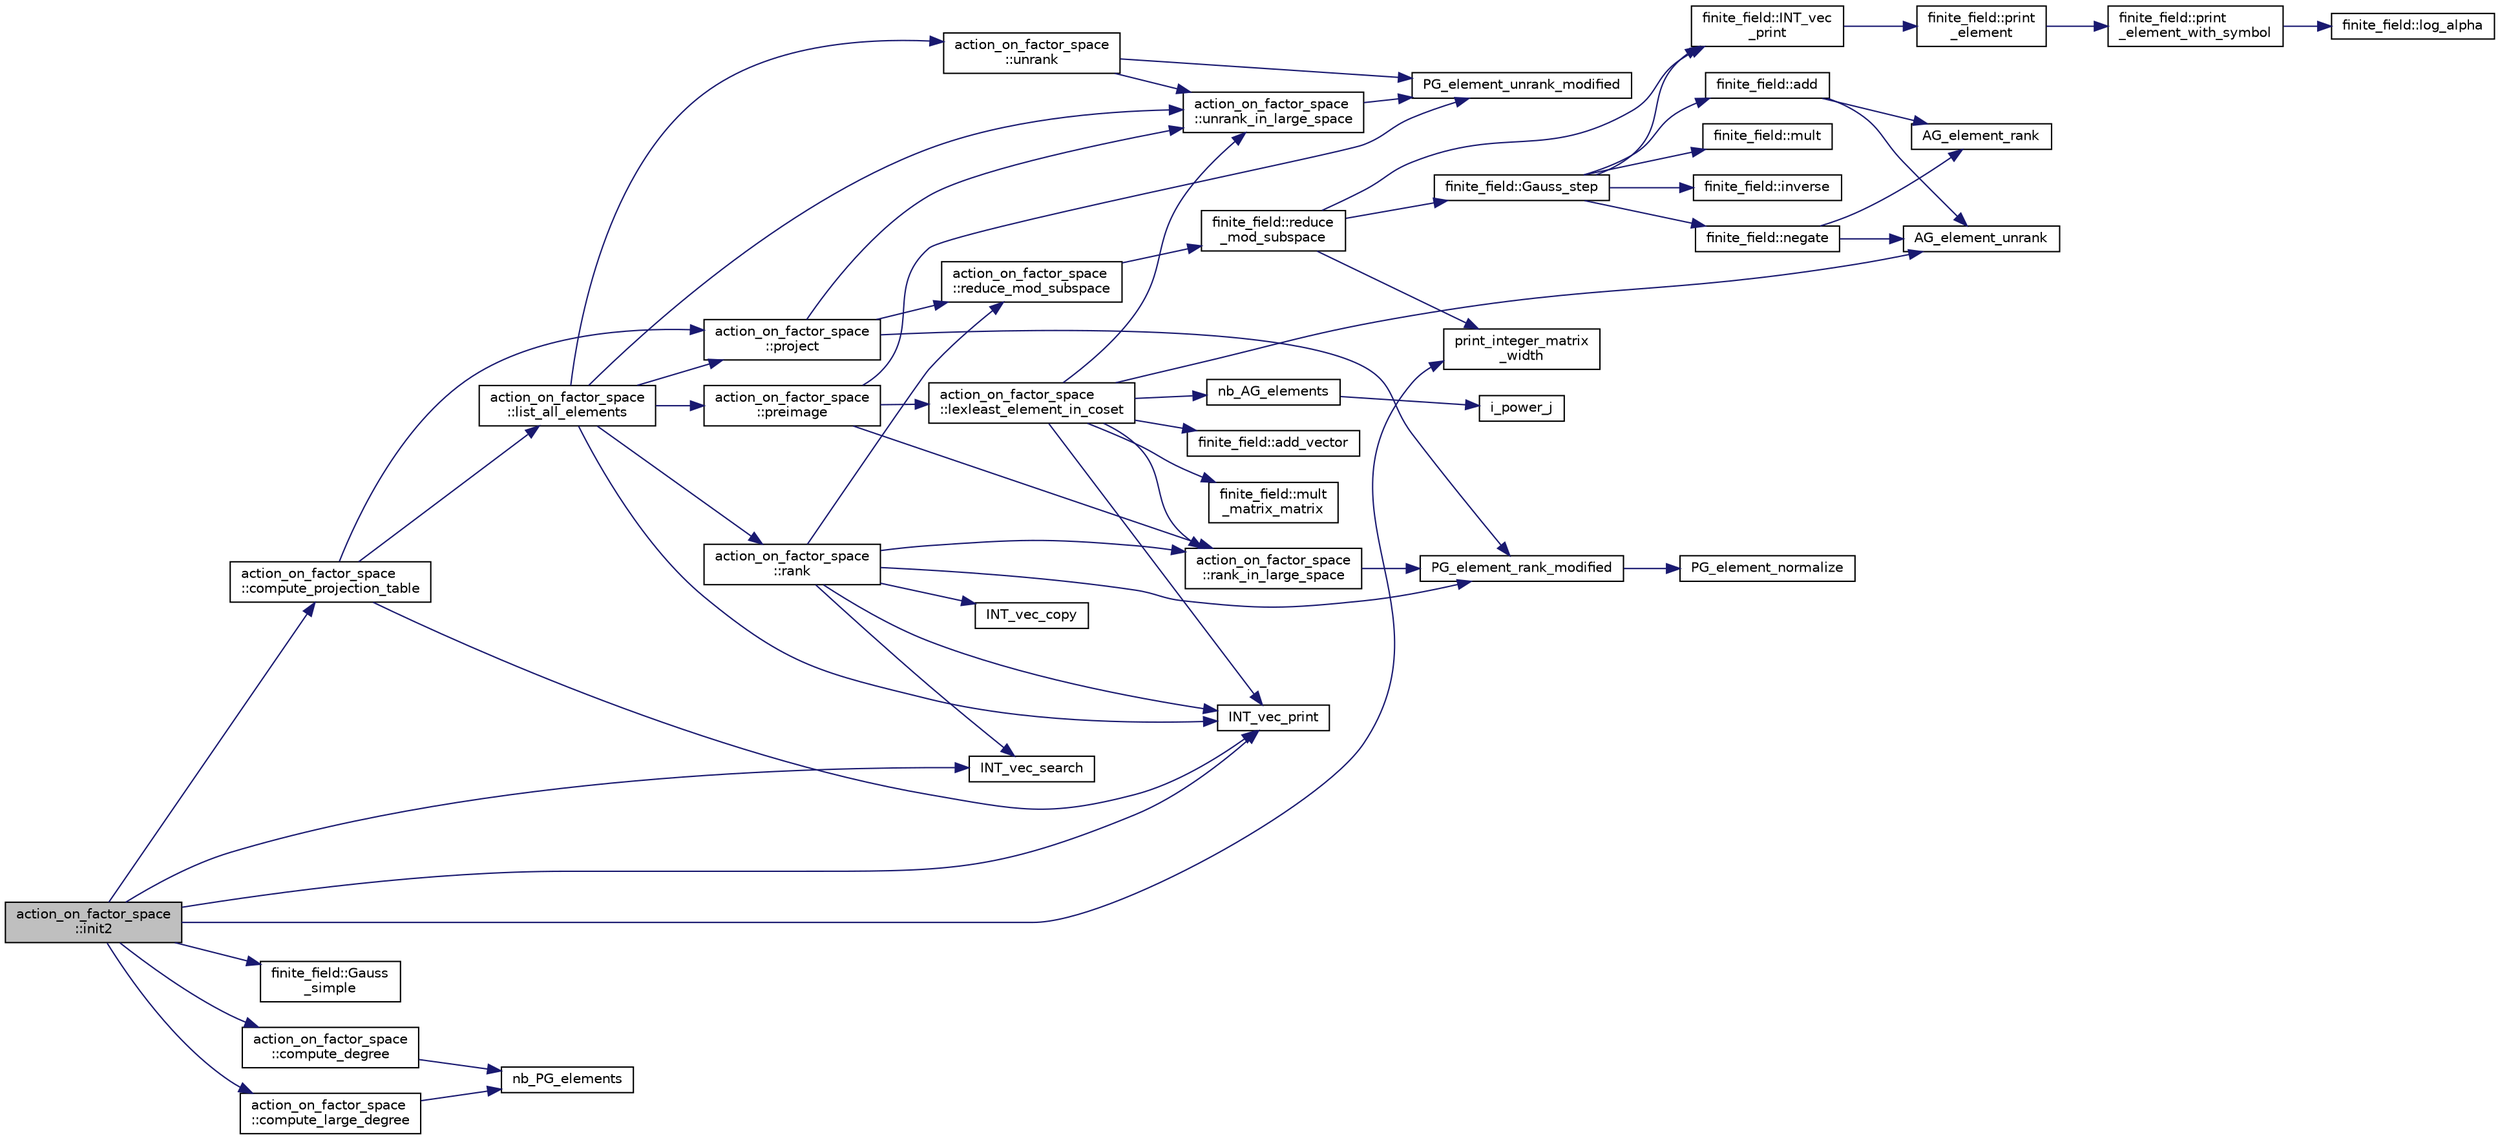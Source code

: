 digraph "action_on_factor_space::init2"
{
  edge [fontname="Helvetica",fontsize="10",labelfontname="Helvetica",labelfontsize="10"];
  node [fontname="Helvetica",fontsize="10",shape=record];
  rankdir="LR";
  Node559 [label="action_on_factor_space\l::init2",height=0.2,width=0.4,color="black", fillcolor="grey75", style="filled", fontcolor="black"];
  Node559 -> Node560 [color="midnightblue",fontsize="10",style="solid",fontname="Helvetica"];
  Node560 [label="print_integer_matrix\l_width",height=0.2,width=0.4,color="black", fillcolor="white", style="filled",URL="$d5/db4/io__and__os_8h.html#aa78f3e73fc2179251bd15adbcc31573f"];
  Node559 -> Node561 [color="midnightblue",fontsize="10",style="solid",fontname="Helvetica"];
  Node561 [label="finite_field::Gauss\l_simple",height=0.2,width=0.4,color="black", fillcolor="white", style="filled",URL="$df/d5a/classfinite__field.html#aba4950590e24a1ce323f292cf47b3307"];
  Node559 -> Node562 [color="midnightblue",fontsize="10",style="solid",fontname="Helvetica"];
  Node562 [label="INT_vec_search",height=0.2,width=0.4,color="black", fillcolor="white", style="filled",URL="$d5/de2/foundations_2data__structures_2data__structures_8h.html#ad103ef2316a1f671bdb68fd9cd9ba945"];
  Node559 -> Node563 [color="midnightblue",fontsize="10",style="solid",fontname="Helvetica"];
  Node563 [label="INT_vec_print",height=0.2,width=0.4,color="black", fillcolor="white", style="filled",URL="$df/dbf/sajeeb_8_c.html#a79a5901af0b47dd0d694109543c027fe"];
  Node559 -> Node564 [color="midnightblue",fontsize="10",style="solid",fontname="Helvetica"];
  Node564 [label="action_on_factor_space\l::compute_degree",height=0.2,width=0.4,color="black", fillcolor="white", style="filled",URL="$d5/d25/classaction__on__factor__space.html#a0ef6cf15b780cd56abe1bf023ab223b3"];
  Node564 -> Node565 [color="midnightblue",fontsize="10",style="solid",fontname="Helvetica"];
  Node565 [label="nb_PG_elements",height=0.2,width=0.4,color="black", fillcolor="white", style="filled",URL="$d4/d67/geometry_8h.html#ada56c56cb5c7b39553dc0391f2df1cee"];
  Node559 -> Node566 [color="midnightblue",fontsize="10",style="solid",fontname="Helvetica"];
  Node566 [label="action_on_factor_space\l::compute_large_degree",height=0.2,width=0.4,color="black", fillcolor="white", style="filled",URL="$d5/d25/classaction__on__factor__space.html#a42929ec781447a75d6f29b81aa57ae38"];
  Node566 -> Node565 [color="midnightblue",fontsize="10",style="solid",fontname="Helvetica"];
  Node559 -> Node567 [color="midnightblue",fontsize="10",style="solid",fontname="Helvetica"];
  Node567 [label="action_on_factor_space\l::compute_projection_table",height=0.2,width=0.4,color="black", fillcolor="white", style="filled",URL="$d5/d25/classaction__on__factor__space.html#a7e4989900931e8841ef2b98da8f908eb"];
  Node567 -> Node568 [color="midnightblue",fontsize="10",style="solid",fontname="Helvetica"];
  Node568 [label="action_on_factor_space\l::project",height=0.2,width=0.4,color="black", fillcolor="white", style="filled",URL="$d5/d25/classaction__on__factor__space.html#a338dca4b52c11e2579944ddd4c53364c"];
  Node568 -> Node569 [color="midnightblue",fontsize="10",style="solid",fontname="Helvetica"];
  Node569 [label="action_on_factor_space\l::unrank_in_large_space",height=0.2,width=0.4,color="black", fillcolor="white", style="filled",URL="$d5/d25/classaction__on__factor__space.html#af2b5fc47970e8914d5d51cad78f00c52"];
  Node569 -> Node570 [color="midnightblue",fontsize="10",style="solid",fontname="Helvetica"];
  Node570 [label="PG_element_unrank_modified",height=0.2,width=0.4,color="black", fillcolor="white", style="filled",URL="$d4/d67/geometry_8h.html#a83ae9b605d496f6a90345303f6efae64"];
  Node568 -> Node571 [color="midnightblue",fontsize="10",style="solid",fontname="Helvetica"];
  Node571 [label="action_on_factor_space\l::reduce_mod_subspace",height=0.2,width=0.4,color="black", fillcolor="white", style="filled",URL="$d5/d25/classaction__on__factor__space.html#a28aacf2959bc402b418f7749c23c5d6a"];
  Node571 -> Node572 [color="midnightblue",fontsize="10",style="solid",fontname="Helvetica"];
  Node572 [label="finite_field::reduce\l_mod_subspace",height=0.2,width=0.4,color="black", fillcolor="white", style="filled",URL="$df/d5a/classfinite__field.html#a58c58854e54819ab1f3b1df2a12423ad"];
  Node572 -> Node573 [color="midnightblue",fontsize="10",style="solid",fontname="Helvetica"];
  Node573 [label="finite_field::INT_vec\l_print",height=0.2,width=0.4,color="black", fillcolor="white", style="filled",URL="$df/d5a/classfinite__field.html#a9c33a61dedc197e37b014b6f8dc07f06"];
  Node573 -> Node574 [color="midnightblue",fontsize="10",style="solid",fontname="Helvetica"];
  Node574 [label="finite_field::print\l_element",height=0.2,width=0.4,color="black", fillcolor="white", style="filled",URL="$df/d5a/classfinite__field.html#ab7d1f59c043d7696b8b47c92d0fedad5"];
  Node574 -> Node575 [color="midnightblue",fontsize="10",style="solid",fontname="Helvetica"];
  Node575 [label="finite_field::print\l_element_with_symbol",height=0.2,width=0.4,color="black", fillcolor="white", style="filled",URL="$df/d5a/classfinite__field.html#aa0180c961aa4a0a8934cb4dc82e38a4d"];
  Node575 -> Node576 [color="midnightblue",fontsize="10",style="solid",fontname="Helvetica"];
  Node576 [label="finite_field::log_alpha",height=0.2,width=0.4,color="black", fillcolor="white", style="filled",URL="$df/d5a/classfinite__field.html#a446a83ae0d281ddf44215626f0097305"];
  Node572 -> Node560 [color="midnightblue",fontsize="10",style="solid",fontname="Helvetica"];
  Node572 -> Node577 [color="midnightblue",fontsize="10",style="solid",fontname="Helvetica"];
  Node577 [label="finite_field::Gauss_step",height=0.2,width=0.4,color="black", fillcolor="white", style="filled",URL="$df/d5a/classfinite__field.html#a888228cd0bdf000bd4d44cf4d1ad62ce"];
  Node577 -> Node573 [color="midnightblue",fontsize="10",style="solid",fontname="Helvetica"];
  Node577 -> Node578 [color="midnightblue",fontsize="10",style="solid",fontname="Helvetica"];
  Node578 [label="finite_field::negate",height=0.2,width=0.4,color="black", fillcolor="white", style="filled",URL="$df/d5a/classfinite__field.html#aa9d798298f25d4a9262b5bc5f1733e31"];
  Node578 -> Node579 [color="midnightblue",fontsize="10",style="solid",fontname="Helvetica"];
  Node579 [label="AG_element_unrank",height=0.2,width=0.4,color="black", fillcolor="white", style="filled",URL="$d4/d67/geometry_8h.html#a4a33b86c87b2879b97cfa1327abe2885"];
  Node578 -> Node580 [color="midnightblue",fontsize="10",style="solid",fontname="Helvetica"];
  Node580 [label="AG_element_rank",height=0.2,width=0.4,color="black", fillcolor="white", style="filled",URL="$d4/d67/geometry_8h.html#ab2ac908d07dd8038fd996e26bdc75c17"];
  Node577 -> Node581 [color="midnightblue",fontsize="10",style="solid",fontname="Helvetica"];
  Node581 [label="finite_field::mult",height=0.2,width=0.4,color="black", fillcolor="white", style="filled",URL="$df/d5a/classfinite__field.html#a24fb5917aa6d4d656fd855b7f44a13b0"];
  Node577 -> Node582 [color="midnightblue",fontsize="10",style="solid",fontname="Helvetica"];
  Node582 [label="finite_field::inverse",height=0.2,width=0.4,color="black", fillcolor="white", style="filled",URL="$df/d5a/classfinite__field.html#a69f2a12c01e70b7ce2d115c5221c9cdd"];
  Node577 -> Node583 [color="midnightblue",fontsize="10",style="solid",fontname="Helvetica"];
  Node583 [label="finite_field::add",height=0.2,width=0.4,color="black", fillcolor="white", style="filled",URL="$df/d5a/classfinite__field.html#a8f12328a27500f3c7be0c849ebbc9d14"];
  Node583 -> Node579 [color="midnightblue",fontsize="10",style="solid",fontname="Helvetica"];
  Node583 -> Node580 [color="midnightblue",fontsize="10",style="solid",fontname="Helvetica"];
  Node568 -> Node584 [color="midnightblue",fontsize="10",style="solid",fontname="Helvetica"];
  Node584 [label="PG_element_rank_modified",height=0.2,width=0.4,color="black", fillcolor="white", style="filled",URL="$d4/d67/geometry_8h.html#a9cd1a8bf5b88a038e33862f6c2c3dd36"];
  Node584 -> Node585 [color="midnightblue",fontsize="10",style="solid",fontname="Helvetica"];
  Node585 [label="PG_element_normalize",height=0.2,width=0.4,color="black", fillcolor="white", style="filled",URL="$df/de4/projective_8_c.html#a5a4c3c1158bad6bab0d786c616bd0996"];
  Node567 -> Node563 [color="midnightblue",fontsize="10",style="solid",fontname="Helvetica"];
  Node567 -> Node586 [color="midnightblue",fontsize="10",style="solid",fontname="Helvetica"];
  Node586 [label="action_on_factor_space\l::list_all_elements",height=0.2,width=0.4,color="black", fillcolor="white", style="filled",URL="$d5/d25/classaction__on__factor__space.html#a9ed3bf2d32594600a1e6f39837236202"];
  Node586 -> Node587 [color="midnightblue",fontsize="10",style="solid",fontname="Helvetica"];
  Node587 [label="action_on_factor_space\l::unrank",height=0.2,width=0.4,color="black", fillcolor="white", style="filled",URL="$d5/d25/classaction__on__factor__space.html#a5abf9bcee965fbeb551fcb71970833f9"];
  Node587 -> Node569 [color="midnightblue",fontsize="10",style="solid",fontname="Helvetica"];
  Node587 -> Node570 [color="midnightblue",fontsize="10",style="solid",fontname="Helvetica"];
  Node586 -> Node563 [color="midnightblue",fontsize="10",style="solid",fontname="Helvetica"];
  Node586 -> Node588 [color="midnightblue",fontsize="10",style="solid",fontname="Helvetica"];
  Node588 [label="action_on_factor_space\l::rank",height=0.2,width=0.4,color="black", fillcolor="white", style="filled",URL="$d5/d25/classaction__on__factor__space.html#a05bddc91a8c098cefd14cdfe2fe0edad"];
  Node588 -> Node589 [color="midnightblue",fontsize="10",style="solid",fontname="Helvetica"];
  Node589 [label="INT_vec_copy",height=0.2,width=0.4,color="black", fillcolor="white", style="filled",URL="$df/dbf/sajeeb_8_c.html#ac2d875e27e009af6ec04d17254d11075"];
  Node588 -> Node571 [color="midnightblue",fontsize="10",style="solid",fontname="Helvetica"];
  Node588 -> Node590 [color="midnightblue",fontsize="10",style="solid",fontname="Helvetica"];
  Node590 [label="action_on_factor_space\l::rank_in_large_space",height=0.2,width=0.4,color="black", fillcolor="white", style="filled",URL="$d5/d25/classaction__on__factor__space.html#aef04c8544847da7084f73981b9fde4fe"];
  Node590 -> Node584 [color="midnightblue",fontsize="10",style="solid",fontname="Helvetica"];
  Node588 -> Node562 [color="midnightblue",fontsize="10",style="solid",fontname="Helvetica"];
  Node588 -> Node563 [color="midnightblue",fontsize="10",style="solid",fontname="Helvetica"];
  Node588 -> Node584 [color="midnightblue",fontsize="10",style="solid",fontname="Helvetica"];
  Node586 -> Node568 [color="midnightblue",fontsize="10",style="solid",fontname="Helvetica"];
  Node586 -> Node569 [color="midnightblue",fontsize="10",style="solid",fontname="Helvetica"];
  Node586 -> Node591 [color="midnightblue",fontsize="10",style="solid",fontname="Helvetica"];
  Node591 [label="action_on_factor_space\l::preimage",height=0.2,width=0.4,color="black", fillcolor="white", style="filled",URL="$d5/d25/classaction__on__factor__space.html#aecf47f35bdb5f4abaf9071d927032761"];
  Node591 -> Node570 [color="midnightblue",fontsize="10",style="solid",fontname="Helvetica"];
  Node591 -> Node590 [color="midnightblue",fontsize="10",style="solid",fontname="Helvetica"];
  Node591 -> Node592 [color="midnightblue",fontsize="10",style="solid",fontname="Helvetica"];
  Node592 [label="action_on_factor_space\l::lexleast_element_in_coset",height=0.2,width=0.4,color="black", fillcolor="white", style="filled",URL="$d5/d25/classaction__on__factor__space.html#a33e754f3a9ccf760c12a3d3f40d66140"];
  Node592 -> Node569 [color="midnightblue",fontsize="10",style="solid",fontname="Helvetica"];
  Node592 -> Node563 [color="midnightblue",fontsize="10",style="solid",fontname="Helvetica"];
  Node592 -> Node593 [color="midnightblue",fontsize="10",style="solid",fontname="Helvetica"];
  Node593 [label="nb_AG_elements",height=0.2,width=0.4,color="black", fillcolor="white", style="filled",URL="$d4/d67/geometry_8h.html#ab9de2574dd403dd453a0d35107f684f5"];
  Node593 -> Node594 [color="midnightblue",fontsize="10",style="solid",fontname="Helvetica"];
  Node594 [label="i_power_j",height=0.2,width=0.4,color="black", fillcolor="white", style="filled",URL="$de/dc5/algebra__and__number__theory_8h.html#a39b321523e8957d701618bb5cac542b5"];
  Node592 -> Node579 [color="midnightblue",fontsize="10",style="solid",fontname="Helvetica"];
  Node592 -> Node595 [color="midnightblue",fontsize="10",style="solid",fontname="Helvetica"];
  Node595 [label="finite_field::mult\l_matrix_matrix",height=0.2,width=0.4,color="black", fillcolor="white", style="filled",URL="$df/d5a/classfinite__field.html#a5e28706b815838d0ec34de1fa74bc3c4"];
  Node592 -> Node596 [color="midnightblue",fontsize="10",style="solid",fontname="Helvetica"];
  Node596 [label="finite_field::add_vector",height=0.2,width=0.4,color="black", fillcolor="white", style="filled",URL="$df/d5a/classfinite__field.html#a23252c462d48cc21895de6fcc0cbb59f"];
  Node592 -> Node590 [color="midnightblue",fontsize="10",style="solid",fontname="Helvetica"];
}
